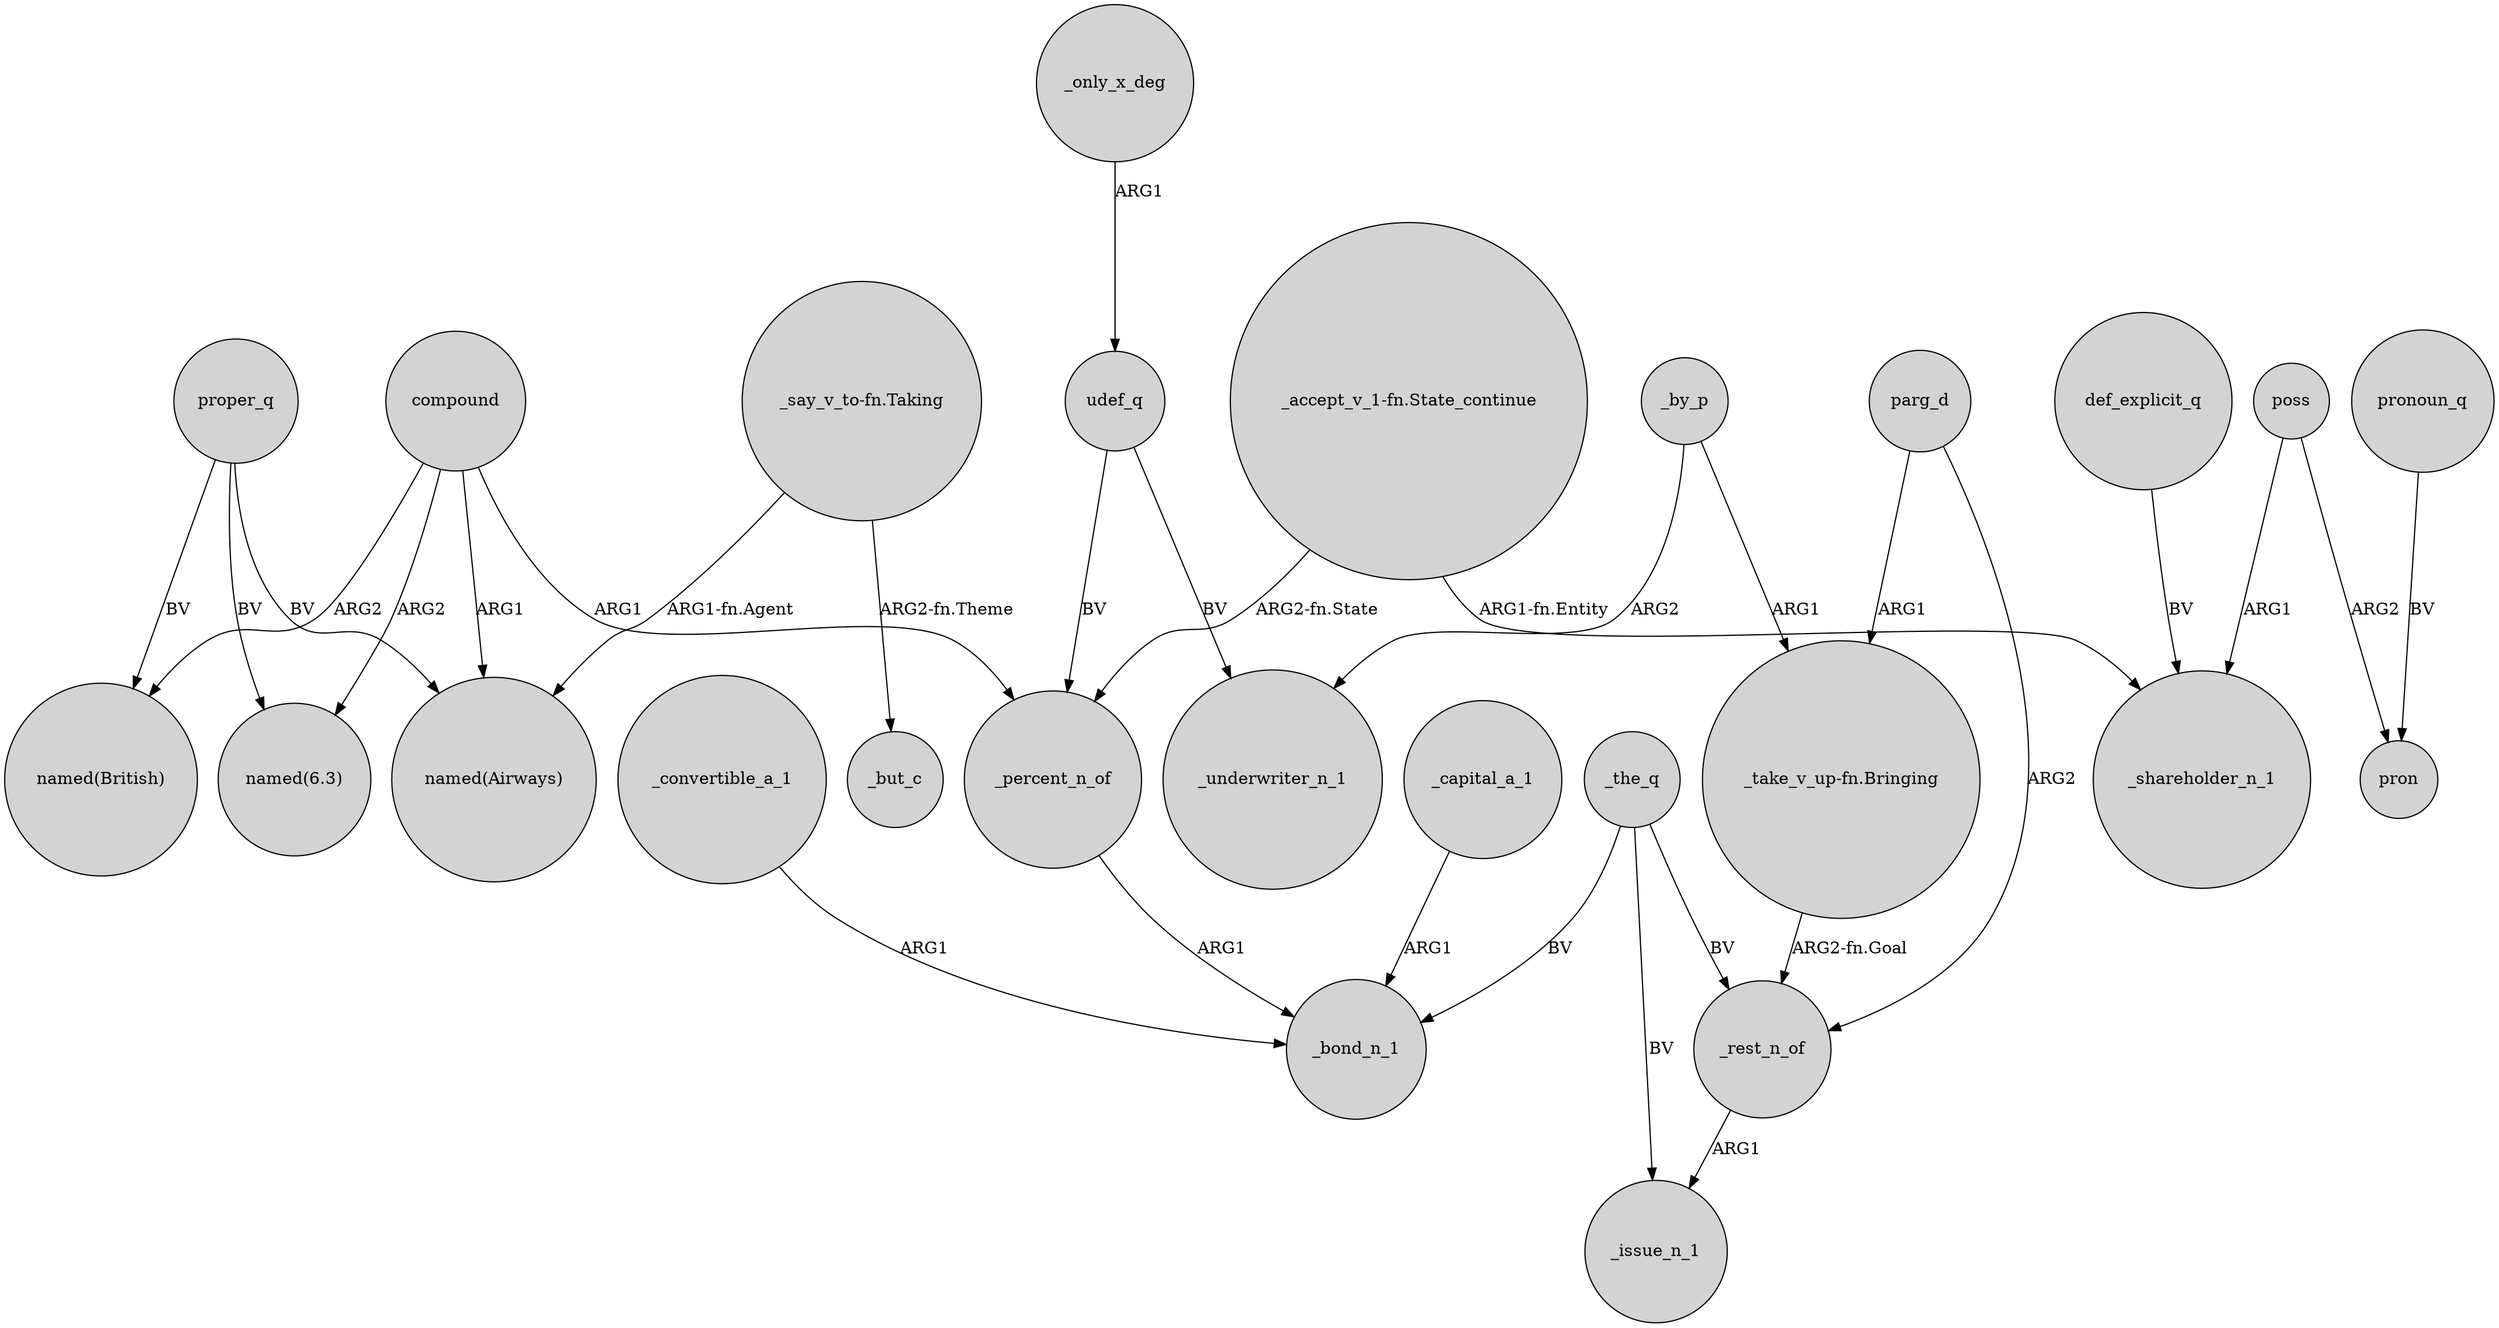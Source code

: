 digraph {
	node [shape=circle style=filled]
	proper_q -> "named(British)" [label=BV]
	"_accept_v_1-fn.State_continue" -> _percent_n_of [label="ARG2-fn.State"]
	"_say_v_to-fn.Taking" -> _but_c [label="ARG2-fn.Theme"]
	_by_p -> "_take_v_up-fn.Bringing" [label=ARG1]
	"_say_v_to-fn.Taking" -> "named(Airways)" [label="ARG1-fn.Agent"]
	"_take_v_up-fn.Bringing" -> _rest_n_of [label="ARG2-fn.Goal"]
	compound -> "named(Airways)" [label=ARG1]
	"_accept_v_1-fn.State_continue" -> _shareholder_n_1 [label="ARG1-fn.Entity"]
	pronoun_q -> pron [label=BV]
	poss -> pron [label=ARG2]
	_rest_n_of -> _issue_n_1 [label=ARG1]
	udef_q -> _underwriter_n_1 [label=BV]
	parg_d -> _rest_n_of [label=ARG2]
	_percent_n_of -> _bond_n_1 [label=ARG1]
	def_explicit_q -> _shareholder_n_1 [label=BV]
	udef_q -> _percent_n_of [label=BV]
	poss -> _shareholder_n_1 [label=ARG1]
	_capital_a_1 -> _bond_n_1 [label=ARG1]
	proper_q -> "named(Airways)" [label=BV]
	compound -> "named(British)" [label=ARG2]
	_only_x_deg -> udef_q [label=ARG1]
	compound -> "named(6.3)" [label=ARG2]
	proper_q -> "named(6.3)" [label=BV]
	_convertible_a_1 -> _bond_n_1 [label=ARG1]
	_the_q -> _rest_n_of [label=BV]
	_the_q -> _bond_n_1 [label=BV]
	_by_p -> _underwriter_n_1 [label=ARG2]
	parg_d -> "_take_v_up-fn.Bringing" [label=ARG1]
	compound -> _percent_n_of [label=ARG1]
	_the_q -> _issue_n_1 [label=BV]
}
